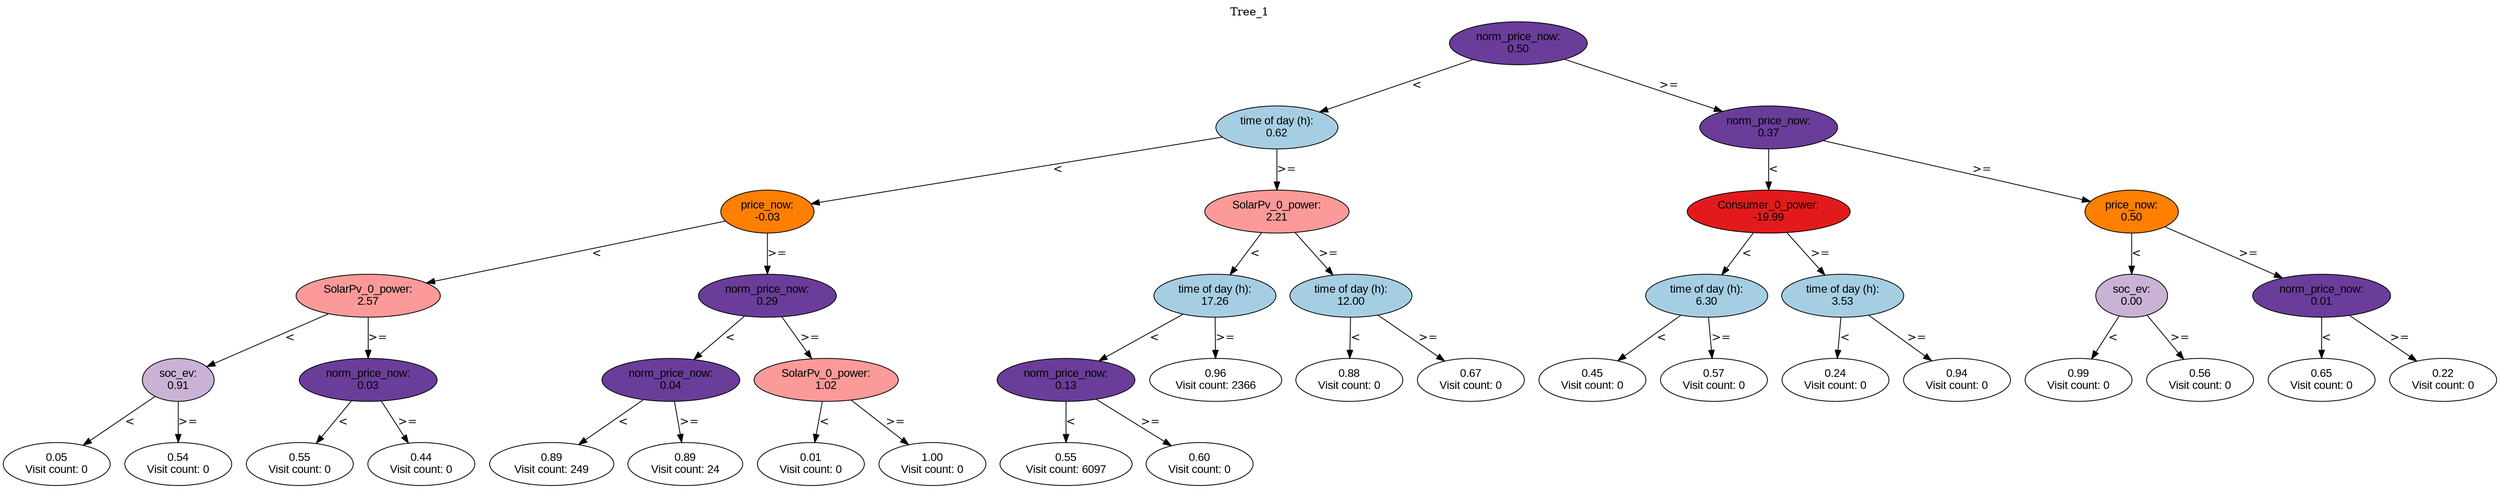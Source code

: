 digraph BST {
    node [fontname="Arial" style=filled colorscheme=paired12];
    0 [ label = "norm_price_now:
0.50" fillcolor=10];
    1 [ label = "time of day (h):
0.62" fillcolor=1];
    2 [ label = "price_now:
-0.03" fillcolor=8];
    3 [ label = "SolarPv_0_power:
2.57" fillcolor=5];
    4 [ label = "soc_ev:
0.91" fillcolor=9];
    5 [ label = "0.05
Visit count: 0" fillcolor=white];
    6 [ label = "0.54
Visit count: 0" fillcolor=white];
    7 [ label = "norm_price_now:
0.03" fillcolor=10];
    8 [ label = "0.55
Visit count: 0" fillcolor=white];
    9 [ label = "0.44
Visit count: 0" fillcolor=white];
    10 [ label = "norm_price_now:
0.29" fillcolor=10];
    11 [ label = "norm_price_now:
0.04" fillcolor=10];
    12 [ label = "0.89
Visit count: 249" fillcolor=white];
    13 [ label = "0.89
Visit count: 24" fillcolor=white];
    14 [ label = "SolarPv_0_power:
1.02" fillcolor=5];
    15 [ label = "0.01
Visit count: 0" fillcolor=white];
    16 [ label = "1.00
Visit count: 0" fillcolor=white];
    17 [ label = "SolarPv_0_power:
2.21" fillcolor=5];
    18 [ label = "time of day (h):
17.26" fillcolor=1];
    19 [ label = "norm_price_now:
0.13" fillcolor=10];
    20 [ label = "0.55
Visit count: 6097" fillcolor=white];
    21 [ label = "0.60
Visit count: 0" fillcolor=white];
    22 [ label = "0.96
Visit count: 2366" fillcolor=white];
    23 [ label = "time of day (h):
12.00" fillcolor=1];
    24 [ label = "0.88
Visit count: 0" fillcolor=white];
    25 [ label = "0.67
Visit count: 0" fillcolor=white];
    26 [ label = "norm_price_now:
0.37" fillcolor=10];
    27 [ label = "Consumer_0_power:
-19.99" fillcolor=6];
    28 [ label = "time of day (h):
6.30" fillcolor=1];
    29 [ label = "0.45
Visit count: 0" fillcolor=white];
    30 [ label = "0.57
Visit count: 0" fillcolor=white];
    31 [ label = "time of day (h):
3.53" fillcolor=1];
    32 [ label = "0.24
Visit count: 0" fillcolor=white];
    33 [ label = "0.94
Visit count: 0" fillcolor=white];
    34 [ label = "price_now:
0.50" fillcolor=8];
    35 [ label = "soc_ev:
0.00" fillcolor=9];
    36 [ label = "0.99
Visit count: 0" fillcolor=white];
    37 [ label = "0.56
Visit count: 0" fillcolor=white];
    38 [ label = "norm_price_now:
0.01" fillcolor=10];
    39 [ label = "0.65
Visit count: 0" fillcolor=white];
    40 [ label = "0.22
Visit count: 0" fillcolor=white];

    0  -> 1[ label = "<"];
    0  -> 26[ label = ">="];
    1  -> 2[ label = "<"];
    1  -> 17[ label = ">="];
    2  -> 3[ label = "<"];
    2  -> 10[ label = ">="];
    3  -> 4[ label = "<"];
    3  -> 7[ label = ">="];
    4  -> 5[ label = "<"];
    4  -> 6[ label = ">="];
    7  -> 8[ label = "<"];
    7  -> 9[ label = ">="];
    10  -> 11[ label = "<"];
    10  -> 14[ label = ">="];
    11  -> 12[ label = "<"];
    11  -> 13[ label = ">="];
    14  -> 15[ label = "<"];
    14  -> 16[ label = ">="];
    17  -> 18[ label = "<"];
    17  -> 23[ label = ">="];
    18  -> 19[ label = "<"];
    18  -> 22[ label = ">="];
    19  -> 20[ label = "<"];
    19  -> 21[ label = ">="];
    23  -> 24[ label = "<"];
    23  -> 25[ label = ">="];
    26  -> 27[ label = "<"];
    26  -> 34[ label = ">="];
    27  -> 28[ label = "<"];
    27  -> 31[ label = ">="];
    28  -> 29[ label = "<"];
    28  -> 30[ label = ">="];
    31  -> 32[ label = "<"];
    31  -> 33[ label = ">="];
    34  -> 35[ label = "<"];
    34  -> 38[ label = ">="];
    35  -> 36[ label = "<"];
    35  -> 37[ label = ">="];
    38  -> 39[ label = "<"];
    38  -> 40[ label = ">="];

    labelloc="t";
    label="Tree_1";
}